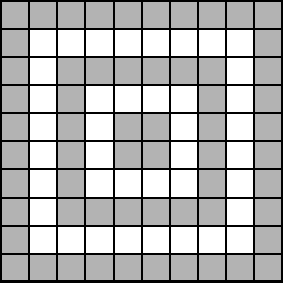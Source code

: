 size(5cm);

int k = 5, n = 2k;

pen gray = gray(0.7);

for (int i = 0; i < n; i += 1) {
    for (int j = 0; j < n; j += 1) {
        if ( min(i, n-1-i, j,n-1-j) % 2 == 0)
            fill(shift(i,j) * unitsquare, gray);
    }
}

for (int i = 1; i <= n-1; i += 1) {
    draw((i,0)--(i,n));
}

for (int j = 1; j <= n; j += 1) {
    draw((0,j)--(n,j));
}

draw(scale(n) * unitsquare, linewidth(1));

